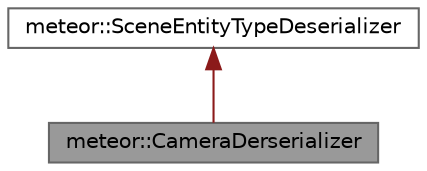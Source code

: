 digraph "meteor::CameraDerserializer"
{
 // LATEX_PDF_SIZE
  bgcolor="transparent";
  edge [fontname=Helvetica,fontsize=10,labelfontname=Helvetica,labelfontsize=10];
  node [fontname=Helvetica,fontsize=10,shape=box,height=0.2,width=0.4];
  Node1 [id="Node000001",label="meteor::CameraDerserializer",height=0.2,width=0.4,color="gray40", fillcolor="grey60", style="filled", fontcolor="black",tooltip="Deserializer for Camera."];
  Node2 -> Node1 [id="edge1_Node000001_Node000002",dir="back",color="firebrick4",style="solid",tooltip=" "];
  Node2 [id="Node000002",label="meteor::SceneEntityTypeDeserializer",height=0.2,width=0.4,color="gray40", fillcolor="white", style="filled",URL="$classmeteor_1_1_scene_entity_type_deserializer.html",tooltip="Base class for Scene Enity Derserializers."];
}

